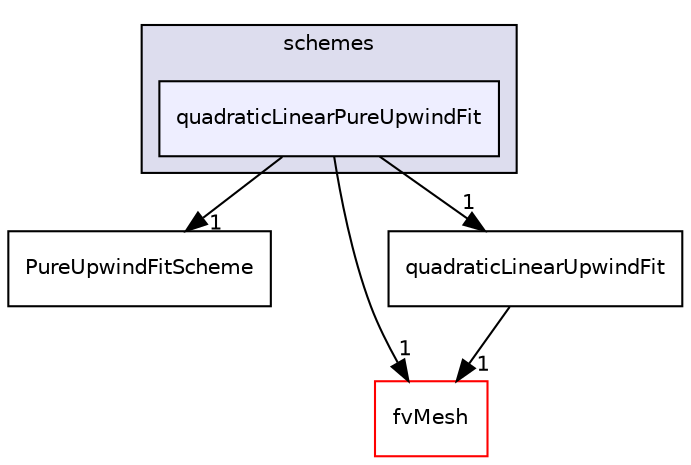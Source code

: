 digraph "src/finiteVolume/interpolation/surfaceInterpolation/schemes/quadraticLinearPureUpwindFit" {
  bgcolor=transparent;
  compound=true
  node [ fontsize="10", fontname="Helvetica"];
  edge [ labelfontsize="10", labelfontname="Helvetica"];
  subgraph clusterdir_deb7d71175aa940c147966c547ebcb7e {
    graph [ bgcolor="#ddddee", pencolor="black", label="schemes" fontname="Helvetica", fontsize="10", URL="dir_deb7d71175aa940c147966c547ebcb7e.html"]
  dir_431b527c82c21cf1a3ed2a8a9269c081 [shape=box, label="quadraticLinearPureUpwindFit", style="filled", fillcolor="#eeeeff", pencolor="black", URL="dir_431b527c82c21cf1a3ed2a8a9269c081.html"];
  }
  dir_8a73b554d394b76199228c6ba2a8d685 [shape=box label="PureUpwindFitScheme" URL="dir_8a73b554d394b76199228c6ba2a8d685.html"];
  dir_c382fa095c9c33d8673c0dd60aaef275 [shape=box label="fvMesh" color="red" URL="dir_c382fa095c9c33d8673c0dd60aaef275.html"];
  dir_7acc3717b20ec50a2d3c6bf68c2f5c24 [shape=box label="quadraticLinearUpwindFit" URL="dir_7acc3717b20ec50a2d3c6bf68c2f5c24.html"];
  dir_431b527c82c21cf1a3ed2a8a9269c081->dir_8a73b554d394b76199228c6ba2a8d685 [headlabel="1", labeldistance=1.5 headhref="dir_001260_001257.html"];
  dir_431b527c82c21cf1a3ed2a8a9269c081->dir_c382fa095c9c33d8673c0dd60aaef275 [headlabel="1", labeldistance=1.5 headhref="dir_001260_001125.html"];
  dir_431b527c82c21cf1a3ed2a8a9269c081->dir_7acc3717b20ec50a2d3c6bf68c2f5c24 [headlabel="1", labeldistance=1.5 headhref="dir_001260_001261.html"];
  dir_7acc3717b20ec50a2d3c6bf68c2f5c24->dir_c382fa095c9c33d8673c0dd60aaef275 [headlabel="1", labeldistance=1.5 headhref="dir_001261_001125.html"];
}
